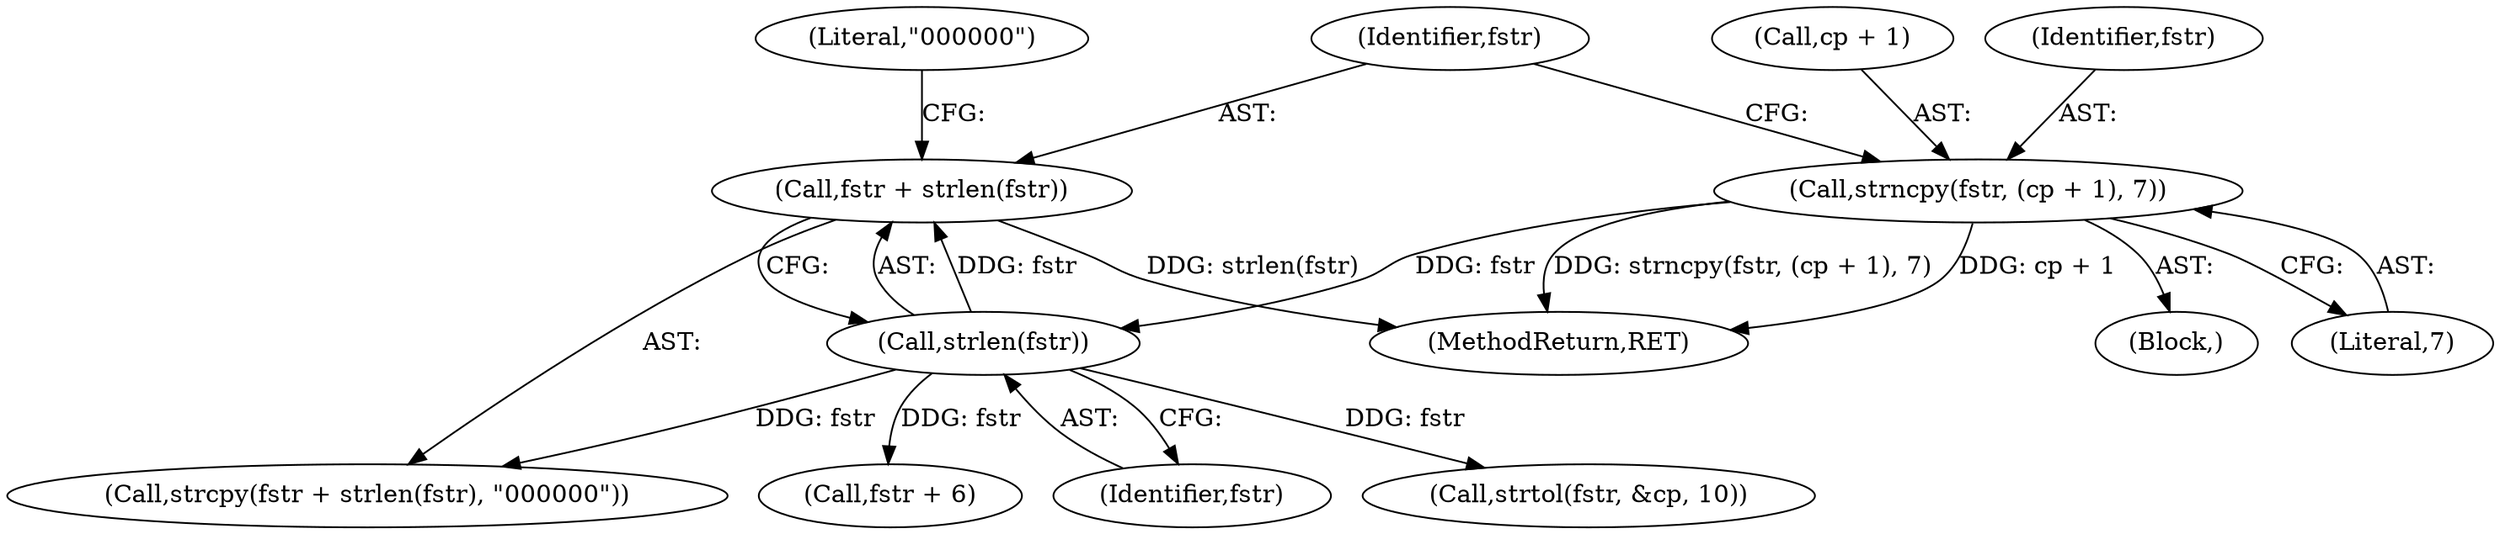 digraph "1_postgres_4318daecc959886d001a6e79c6ea853e8b1dfb4b_1@API" {
"1000209" [label="(Call,fstr + strlen(fstr))"];
"1000211" [label="(Call,strlen(fstr))"];
"1000202" [label="(Call,strncpy(fstr, (cp + 1), 7))"];
"1000208" [label="(Call,strcpy(fstr + strlen(fstr), \"000000\"))"];
"1000212" [label="(Identifier,fstr)"];
"1000202" [label="(Call,strncpy(fstr, (cp + 1), 7))"];
"1000200" [label="(Block,)"];
"1000280" [label="(MethodReturn,RET)"];
"1000204" [label="(Call,cp + 1)"];
"1000210" [label="(Identifier,fstr)"];
"1000203" [label="(Identifier,fstr)"];
"1000207" [label="(Literal,7)"];
"1000216" [label="(Call,fstr + 6)"];
"1000211" [label="(Call,strlen(fstr))"];
"1000213" [label="(Literal,\"000000\")"];
"1000209" [label="(Call,fstr + strlen(fstr))"];
"1000223" [label="(Call,strtol(fstr, &cp, 10))"];
"1000209" -> "1000208"  [label="AST: "];
"1000209" -> "1000211"  [label="CFG: "];
"1000210" -> "1000209"  [label="AST: "];
"1000211" -> "1000209"  [label="AST: "];
"1000213" -> "1000209"  [label="CFG: "];
"1000209" -> "1000280"  [label="DDG: strlen(fstr)"];
"1000211" -> "1000209"  [label="DDG: fstr"];
"1000211" -> "1000212"  [label="CFG: "];
"1000212" -> "1000211"  [label="AST: "];
"1000211" -> "1000208"  [label="DDG: fstr"];
"1000202" -> "1000211"  [label="DDG: fstr"];
"1000211" -> "1000216"  [label="DDG: fstr"];
"1000211" -> "1000223"  [label="DDG: fstr"];
"1000202" -> "1000200"  [label="AST: "];
"1000202" -> "1000207"  [label="CFG: "];
"1000203" -> "1000202"  [label="AST: "];
"1000204" -> "1000202"  [label="AST: "];
"1000207" -> "1000202"  [label="AST: "];
"1000210" -> "1000202"  [label="CFG: "];
"1000202" -> "1000280"  [label="DDG: cp + 1"];
"1000202" -> "1000280"  [label="DDG: strncpy(fstr, (cp + 1), 7)"];
}
